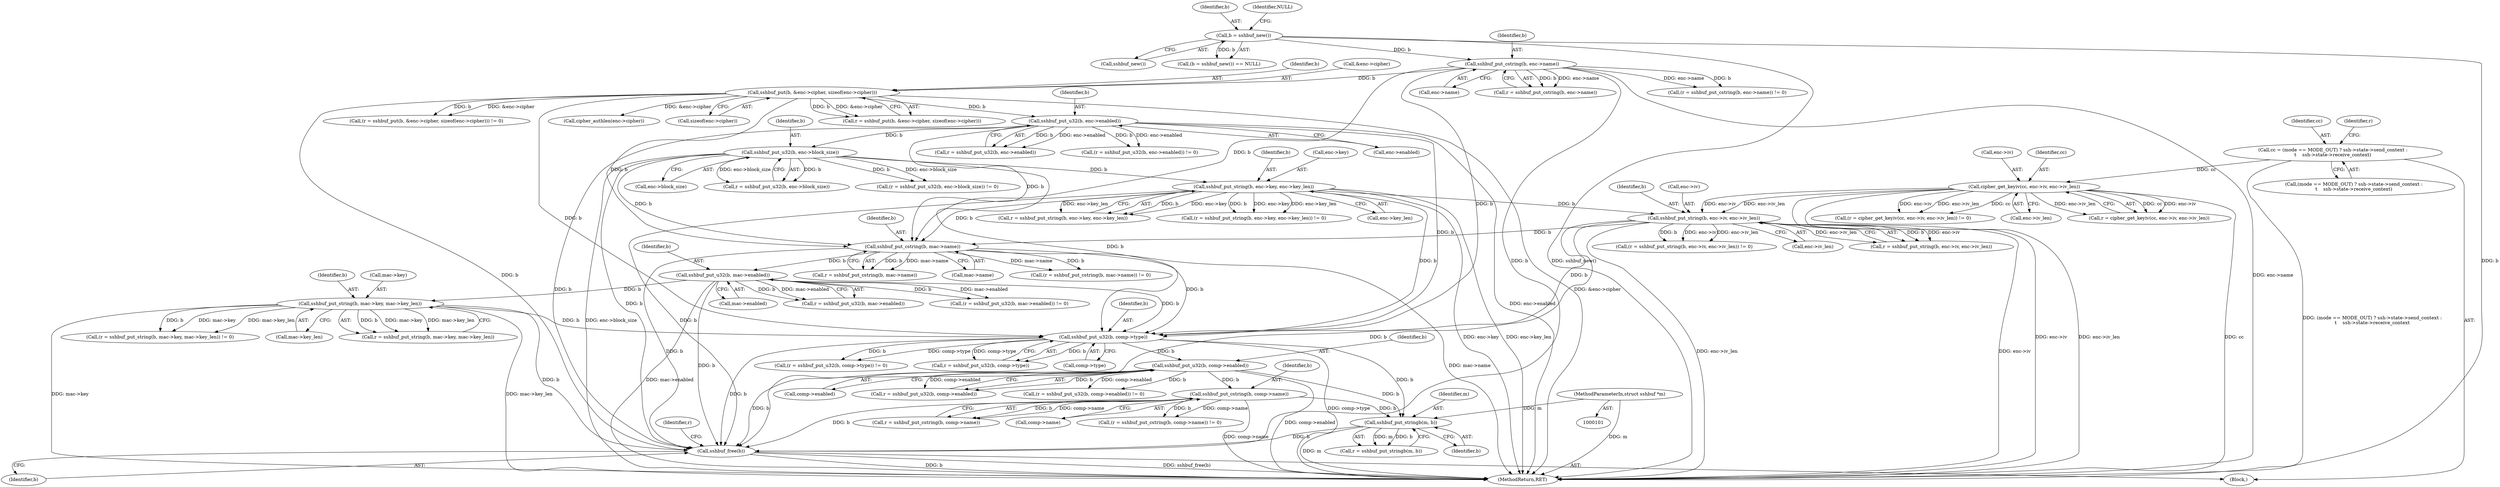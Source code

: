 digraph "1_src_3095060f479b86288e31c79ecbc5131a66bcd2f9_3@API" {
"1000335" [label="(Call,sshbuf_free(b))"];
"1000224" [label="(Call,sshbuf_put_u32(b, enc->block_size))"];
"1000214" [label="(Call,sshbuf_put_u32(b, enc->enabled))"];
"1000199" [label="(Call,sshbuf_put(b, &enc->cipher, sizeof(enc->cipher)))"];
"1000189" [label="(Call,sshbuf_put_cstring(b, enc->name))"];
"1000178" [label="(Call,b = sshbuf_new())"];
"1000331" [label="(Call,sshbuf_put_stringb(m, b))"];
"1000102" [label="(MethodParameterIn,struct sshbuf *m)"];
"1000303" [label="(Call,sshbuf_put_u32(b, comp->type))"];
"1000288" [label="(Call,sshbuf_put_string(b, mac->key, mac->key_len))"];
"1000279" [label="(Call,sshbuf_put_u32(b, mac->enabled))"];
"1000269" [label="(Call,sshbuf_put_cstring(b, mac->name))"];
"1000246" [label="(Call,sshbuf_put_string(b, enc->iv, enc->iv_len))"];
"1000234" [label="(Call,sshbuf_put_string(b, enc->key, enc->key_len))"];
"1000165" [label="(Call,cipher_get_keyiv(cc, enc->iv, enc->iv_len))"];
"1000145" [label="(Call,cc = (mode == MODE_OUT) ? ssh->state->send_context :\n\t    ssh->state->receive_context)"];
"1000322" [label="(Call,sshbuf_put_cstring(b, comp->name))"];
"1000313" [label="(Call,sshbuf_put_u32(b, comp->enabled))"];
"1000243" [label="(Call,(r = sshbuf_put_string(b, enc->iv, enc->iv_len)) != 0)"];
"1000315" [label="(Call,comp->enabled)"];
"1000258" [label="(Call,cipher_authlen(enc->cipher))"];
"1000311" [label="(Call,r = sshbuf_put_u32(b, comp->enabled))"];
"1000314" [label="(Identifier,b)"];
"1000186" [label="(Call,(r = sshbuf_put_cstring(b, enc->name)) != 0)"];
"1000232" [label="(Call,r = sshbuf_put_string(b, enc->key, enc->key_len))"];
"1000212" [label="(Call,r = sshbuf_put_u32(b, enc->enabled))"];
"1000270" [label="(Identifier,b)"];
"1000301" [label="(Call,r = sshbuf_put_u32(b, comp->type))"];
"1000277" [label="(Call,r = sshbuf_put_u32(b, mac->enabled))"];
"1000290" [label="(Call,mac->key)"];
"1000271" [label="(Call,mac->name)"];
"1000211" [label="(Call,(r = sshbuf_put_u32(b, enc->enabled)) != 0)"];
"1000146" [label="(Identifier,cc)"];
"1000178" [label="(Call,b = sshbuf_new())"];
"1000162" [label="(Call,(r = cipher_get_keyiv(cc, enc->iv, enc->iv_len)) != 0)"];
"1000304" [label="(Identifier,b)"];
"1000179" [label="(Identifier,b)"];
"1000313" [label="(Call,sshbuf_put_u32(b, comp->enabled))"];
"1000170" [label="(Call,enc->iv_len)"];
"1000145" [label="(Call,cc = (mode == MODE_OUT) ? ssh->state->send_context :\n\t    ssh->state->receive_context)"];
"1000234" [label="(Call,sshbuf_put_string(b, enc->key, enc->key_len))"];
"1000236" [label="(Call,enc->key)"];
"1000319" [label="(Call,(r = sshbuf_put_cstring(b, comp->name)) != 0)"];
"1000247" [label="(Identifier,b)"];
"1000335" [label="(Call,sshbuf_free(b))"];
"1000177" [label="(Call,(b = sshbuf_new()) == NULL)"];
"1000331" [label="(Call,sshbuf_put_stringb(m, b))"];
"1000167" [label="(Call,enc->iv)"];
"1000215" [label="(Identifier,b)"];
"1000205" [label="(Call,sizeof(enc->cipher))"];
"1000248" [label="(Call,enc->iv)"];
"1000323" [label="(Identifier,b)"];
"1000189" [label="(Call,sshbuf_put_cstring(b, enc->name))"];
"1000251" [label="(Call,enc->iv_len)"];
"1000164" [label="(Identifier,r)"];
"1000216" [label="(Call,enc->enabled)"];
"1000200" [label="(Identifier,b)"];
"1000102" [label="(MethodParameterIn,struct sshbuf *m)"];
"1000244" [label="(Call,r = sshbuf_put_string(b, enc->iv, enc->iv_len))"];
"1000226" [label="(Call,enc->block_size)"];
"1000288" [label="(Call,sshbuf_put_string(b, mac->key, mac->key_len))"];
"1000231" [label="(Call,(r = sshbuf_put_string(b, enc->key, enc->key_len)) != 0)"];
"1000310" [label="(Call,(r = sshbuf_put_u32(b, comp->enabled)) != 0)"];
"1000285" [label="(Call,(r = sshbuf_put_string(b, mac->key, mac->key_len)) != 0)"];
"1000279" [label="(Call,sshbuf_put_u32(b, mac->enabled))"];
"1000224" [label="(Call,sshbuf_put_u32(b, enc->block_size))"];
"1000281" [label="(Call,mac->enabled)"];
"1000222" [label="(Call,r = sshbuf_put_u32(b, enc->block_size))"];
"1000303" [label="(Call,sshbuf_put_u32(b, comp->type))"];
"1000305" [label="(Call,comp->type)"];
"1000190" [label="(Identifier,b)"];
"1000147" [label="(Call,(mode == MODE_OUT) ? ssh->state->send_context :\n\t    ssh->state->receive_context)"];
"1000289" [label="(Identifier,b)"];
"1000320" [label="(Call,r = sshbuf_put_cstring(b, comp->name))"];
"1000300" [label="(Call,(r = sshbuf_put_u32(b, comp->type)) != 0)"];
"1000269" [label="(Call,sshbuf_put_cstring(b, mac->name))"];
"1000329" [label="(Call,r = sshbuf_put_stringb(m, b))"];
"1000338" [label="(Identifier,r)"];
"1000280" [label="(Identifier,b)"];
"1000276" [label="(Call,(r = sshbuf_put_u32(b, mac->enabled)) != 0)"];
"1000105" [label="(Block,)"];
"1000336" [label="(Identifier,b)"];
"1000324" [label="(Call,comp->name)"];
"1000197" [label="(Call,r = sshbuf_put(b, &enc->cipher, sizeof(enc->cipher)))"];
"1000166" [label="(Identifier,cc)"];
"1000196" [label="(Call,(r = sshbuf_put(b, &enc->cipher, sizeof(enc->cipher))) != 0)"];
"1000221" [label="(Call,(r = sshbuf_put_u32(b, enc->block_size)) != 0)"];
"1000246" [label="(Call,sshbuf_put_string(b, enc->iv, enc->iv_len))"];
"1000267" [label="(Call,r = sshbuf_put_cstring(b, mac->name))"];
"1000191" [label="(Call,enc->name)"];
"1000332" [label="(Identifier,m)"];
"1000180" [label="(Call,sshbuf_new())"];
"1000225" [label="(Identifier,b)"];
"1000165" [label="(Call,cipher_get_keyiv(cc, enc->iv, enc->iv_len))"];
"1000286" [label="(Call,r = sshbuf_put_string(b, mac->key, mac->key_len))"];
"1000214" [label="(Call,sshbuf_put_u32(b, enc->enabled))"];
"1000266" [label="(Call,(r = sshbuf_put_cstring(b, mac->name)) != 0)"];
"1000187" [label="(Call,r = sshbuf_put_cstring(b, enc->name))"];
"1000293" [label="(Call,mac->key_len)"];
"1000322" [label="(Call,sshbuf_put_cstring(b, comp->name))"];
"1000235" [label="(Identifier,b)"];
"1000163" [label="(Call,r = cipher_get_keyiv(cc, enc->iv, enc->iv_len))"];
"1000201" [label="(Call,&enc->cipher)"];
"1000333" [label="(Identifier,b)"];
"1000339" [label="(MethodReturn,RET)"];
"1000199" [label="(Call,sshbuf_put(b, &enc->cipher, sizeof(enc->cipher)))"];
"1000239" [label="(Call,enc->key_len)"];
"1000181" [label="(Identifier,NULL)"];
"1000335" -> "1000105"  [label="AST: "];
"1000335" -> "1000336"  [label="CFG: "];
"1000336" -> "1000335"  [label="AST: "];
"1000338" -> "1000335"  [label="CFG: "];
"1000335" -> "1000339"  [label="DDG: b"];
"1000335" -> "1000339"  [label="DDG: sshbuf_free(b)"];
"1000224" -> "1000335"  [label="DDG: b"];
"1000331" -> "1000335"  [label="DDG: b"];
"1000199" -> "1000335"  [label="DDG: b"];
"1000288" -> "1000335"  [label="DDG: b"];
"1000313" -> "1000335"  [label="DDG: b"];
"1000246" -> "1000335"  [label="DDG: b"];
"1000234" -> "1000335"  [label="DDG: b"];
"1000279" -> "1000335"  [label="DDG: b"];
"1000189" -> "1000335"  [label="DDG: b"];
"1000303" -> "1000335"  [label="DDG: b"];
"1000214" -> "1000335"  [label="DDG: b"];
"1000322" -> "1000335"  [label="DDG: b"];
"1000269" -> "1000335"  [label="DDG: b"];
"1000224" -> "1000222"  [label="AST: "];
"1000224" -> "1000226"  [label="CFG: "];
"1000225" -> "1000224"  [label="AST: "];
"1000226" -> "1000224"  [label="AST: "];
"1000222" -> "1000224"  [label="CFG: "];
"1000224" -> "1000339"  [label="DDG: enc->block_size"];
"1000224" -> "1000221"  [label="DDG: b"];
"1000224" -> "1000221"  [label="DDG: enc->block_size"];
"1000224" -> "1000222"  [label="DDG: b"];
"1000224" -> "1000222"  [label="DDG: enc->block_size"];
"1000214" -> "1000224"  [label="DDG: b"];
"1000224" -> "1000234"  [label="DDG: b"];
"1000224" -> "1000269"  [label="DDG: b"];
"1000224" -> "1000303"  [label="DDG: b"];
"1000214" -> "1000212"  [label="AST: "];
"1000214" -> "1000216"  [label="CFG: "];
"1000215" -> "1000214"  [label="AST: "];
"1000216" -> "1000214"  [label="AST: "];
"1000212" -> "1000214"  [label="CFG: "];
"1000214" -> "1000339"  [label="DDG: enc->enabled"];
"1000214" -> "1000211"  [label="DDG: b"];
"1000214" -> "1000211"  [label="DDG: enc->enabled"];
"1000214" -> "1000212"  [label="DDG: b"];
"1000214" -> "1000212"  [label="DDG: enc->enabled"];
"1000199" -> "1000214"  [label="DDG: b"];
"1000214" -> "1000269"  [label="DDG: b"];
"1000214" -> "1000303"  [label="DDG: b"];
"1000199" -> "1000197"  [label="AST: "];
"1000199" -> "1000205"  [label="CFG: "];
"1000200" -> "1000199"  [label="AST: "];
"1000201" -> "1000199"  [label="AST: "];
"1000205" -> "1000199"  [label="AST: "];
"1000197" -> "1000199"  [label="CFG: "];
"1000199" -> "1000339"  [label="DDG: &enc->cipher"];
"1000199" -> "1000196"  [label="DDG: b"];
"1000199" -> "1000196"  [label="DDG: &enc->cipher"];
"1000199" -> "1000197"  [label="DDG: b"];
"1000199" -> "1000197"  [label="DDG: &enc->cipher"];
"1000189" -> "1000199"  [label="DDG: b"];
"1000199" -> "1000258"  [label="DDG: &enc->cipher"];
"1000199" -> "1000269"  [label="DDG: b"];
"1000199" -> "1000303"  [label="DDG: b"];
"1000189" -> "1000187"  [label="AST: "];
"1000189" -> "1000191"  [label="CFG: "];
"1000190" -> "1000189"  [label="AST: "];
"1000191" -> "1000189"  [label="AST: "];
"1000187" -> "1000189"  [label="CFG: "];
"1000189" -> "1000339"  [label="DDG: enc->name"];
"1000189" -> "1000186"  [label="DDG: b"];
"1000189" -> "1000186"  [label="DDG: enc->name"];
"1000189" -> "1000187"  [label="DDG: b"];
"1000189" -> "1000187"  [label="DDG: enc->name"];
"1000178" -> "1000189"  [label="DDG: b"];
"1000189" -> "1000269"  [label="DDG: b"];
"1000189" -> "1000303"  [label="DDG: b"];
"1000178" -> "1000177"  [label="AST: "];
"1000178" -> "1000180"  [label="CFG: "];
"1000179" -> "1000178"  [label="AST: "];
"1000180" -> "1000178"  [label="AST: "];
"1000181" -> "1000178"  [label="CFG: "];
"1000178" -> "1000339"  [label="DDG: b"];
"1000178" -> "1000339"  [label="DDG: sshbuf_new()"];
"1000178" -> "1000177"  [label="DDG: b"];
"1000331" -> "1000329"  [label="AST: "];
"1000331" -> "1000333"  [label="CFG: "];
"1000332" -> "1000331"  [label="AST: "];
"1000333" -> "1000331"  [label="AST: "];
"1000329" -> "1000331"  [label="CFG: "];
"1000331" -> "1000339"  [label="DDG: m"];
"1000331" -> "1000329"  [label="DDG: m"];
"1000331" -> "1000329"  [label="DDG: b"];
"1000102" -> "1000331"  [label="DDG: m"];
"1000303" -> "1000331"  [label="DDG: b"];
"1000322" -> "1000331"  [label="DDG: b"];
"1000313" -> "1000331"  [label="DDG: b"];
"1000102" -> "1000101"  [label="AST: "];
"1000102" -> "1000339"  [label="DDG: m"];
"1000303" -> "1000301"  [label="AST: "];
"1000303" -> "1000305"  [label="CFG: "];
"1000304" -> "1000303"  [label="AST: "];
"1000305" -> "1000303"  [label="AST: "];
"1000301" -> "1000303"  [label="CFG: "];
"1000303" -> "1000339"  [label="DDG: comp->type"];
"1000303" -> "1000300"  [label="DDG: b"];
"1000303" -> "1000300"  [label="DDG: comp->type"];
"1000303" -> "1000301"  [label="DDG: b"];
"1000303" -> "1000301"  [label="DDG: comp->type"];
"1000288" -> "1000303"  [label="DDG: b"];
"1000246" -> "1000303"  [label="DDG: b"];
"1000234" -> "1000303"  [label="DDG: b"];
"1000279" -> "1000303"  [label="DDG: b"];
"1000269" -> "1000303"  [label="DDG: b"];
"1000303" -> "1000313"  [label="DDG: b"];
"1000288" -> "1000286"  [label="AST: "];
"1000288" -> "1000293"  [label="CFG: "];
"1000289" -> "1000288"  [label="AST: "];
"1000290" -> "1000288"  [label="AST: "];
"1000293" -> "1000288"  [label="AST: "];
"1000286" -> "1000288"  [label="CFG: "];
"1000288" -> "1000339"  [label="DDG: mac->key"];
"1000288" -> "1000339"  [label="DDG: mac->key_len"];
"1000288" -> "1000285"  [label="DDG: b"];
"1000288" -> "1000285"  [label="DDG: mac->key"];
"1000288" -> "1000285"  [label="DDG: mac->key_len"];
"1000288" -> "1000286"  [label="DDG: b"];
"1000288" -> "1000286"  [label="DDG: mac->key"];
"1000288" -> "1000286"  [label="DDG: mac->key_len"];
"1000279" -> "1000288"  [label="DDG: b"];
"1000279" -> "1000277"  [label="AST: "];
"1000279" -> "1000281"  [label="CFG: "];
"1000280" -> "1000279"  [label="AST: "];
"1000281" -> "1000279"  [label="AST: "];
"1000277" -> "1000279"  [label="CFG: "];
"1000279" -> "1000339"  [label="DDG: mac->enabled"];
"1000279" -> "1000276"  [label="DDG: b"];
"1000279" -> "1000276"  [label="DDG: mac->enabled"];
"1000279" -> "1000277"  [label="DDG: b"];
"1000279" -> "1000277"  [label="DDG: mac->enabled"];
"1000269" -> "1000279"  [label="DDG: b"];
"1000269" -> "1000267"  [label="AST: "];
"1000269" -> "1000271"  [label="CFG: "];
"1000270" -> "1000269"  [label="AST: "];
"1000271" -> "1000269"  [label="AST: "];
"1000267" -> "1000269"  [label="CFG: "];
"1000269" -> "1000339"  [label="DDG: mac->name"];
"1000269" -> "1000266"  [label="DDG: b"];
"1000269" -> "1000266"  [label="DDG: mac->name"];
"1000269" -> "1000267"  [label="DDG: b"];
"1000269" -> "1000267"  [label="DDG: mac->name"];
"1000246" -> "1000269"  [label="DDG: b"];
"1000234" -> "1000269"  [label="DDG: b"];
"1000246" -> "1000244"  [label="AST: "];
"1000246" -> "1000251"  [label="CFG: "];
"1000247" -> "1000246"  [label="AST: "];
"1000248" -> "1000246"  [label="AST: "];
"1000251" -> "1000246"  [label="AST: "];
"1000244" -> "1000246"  [label="CFG: "];
"1000246" -> "1000339"  [label="DDG: enc->iv"];
"1000246" -> "1000339"  [label="DDG: enc->iv_len"];
"1000246" -> "1000243"  [label="DDG: b"];
"1000246" -> "1000243"  [label="DDG: enc->iv"];
"1000246" -> "1000243"  [label="DDG: enc->iv_len"];
"1000246" -> "1000244"  [label="DDG: b"];
"1000246" -> "1000244"  [label="DDG: enc->iv"];
"1000246" -> "1000244"  [label="DDG: enc->iv_len"];
"1000234" -> "1000246"  [label="DDG: b"];
"1000165" -> "1000246"  [label="DDG: enc->iv"];
"1000165" -> "1000246"  [label="DDG: enc->iv_len"];
"1000234" -> "1000232"  [label="AST: "];
"1000234" -> "1000239"  [label="CFG: "];
"1000235" -> "1000234"  [label="AST: "];
"1000236" -> "1000234"  [label="AST: "];
"1000239" -> "1000234"  [label="AST: "];
"1000232" -> "1000234"  [label="CFG: "];
"1000234" -> "1000339"  [label="DDG: enc->key"];
"1000234" -> "1000339"  [label="DDG: enc->key_len"];
"1000234" -> "1000231"  [label="DDG: b"];
"1000234" -> "1000231"  [label="DDG: enc->key"];
"1000234" -> "1000231"  [label="DDG: enc->key_len"];
"1000234" -> "1000232"  [label="DDG: b"];
"1000234" -> "1000232"  [label="DDG: enc->key"];
"1000234" -> "1000232"  [label="DDG: enc->key_len"];
"1000165" -> "1000163"  [label="AST: "];
"1000165" -> "1000170"  [label="CFG: "];
"1000166" -> "1000165"  [label="AST: "];
"1000167" -> "1000165"  [label="AST: "];
"1000170" -> "1000165"  [label="AST: "];
"1000163" -> "1000165"  [label="CFG: "];
"1000165" -> "1000339"  [label="DDG: cc"];
"1000165" -> "1000339"  [label="DDG: enc->iv"];
"1000165" -> "1000339"  [label="DDG: enc->iv_len"];
"1000165" -> "1000162"  [label="DDG: cc"];
"1000165" -> "1000162"  [label="DDG: enc->iv"];
"1000165" -> "1000162"  [label="DDG: enc->iv_len"];
"1000165" -> "1000163"  [label="DDG: cc"];
"1000165" -> "1000163"  [label="DDG: enc->iv"];
"1000165" -> "1000163"  [label="DDG: enc->iv_len"];
"1000145" -> "1000165"  [label="DDG: cc"];
"1000145" -> "1000105"  [label="AST: "];
"1000145" -> "1000147"  [label="CFG: "];
"1000146" -> "1000145"  [label="AST: "];
"1000147" -> "1000145"  [label="AST: "];
"1000164" -> "1000145"  [label="CFG: "];
"1000145" -> "1000339"  [label="DDG: (mode == MODE_OUT) ? ssh->state->send_context :\n\t    ssh->state->receive_context"];
"1000322" -> "1000320"  [label="AST: "];
"1000322" -> "1000324"  [label="CFG: "];
"1000323" -> "1000322"  [label="AST: "];
"1000324" -> "1000322"  [label="AST: "];
"1000320" -> "1000322"  [label="CFG: "];
"1000322" -> "1000339"  [label="DDG: comp->name"];
"1000322" -> "1000319"  [label="DDG: b"];
"1000322" -> "1000319"  [label="DDG: comp->name"];
"1000322" -> "1000320"  [label="DDG: b"];
"1000322" -> "1000320"  [label="DDG: comp->name"];
"1000313" -> "1000322"  [label="DDG: b"];
"1000313" -> "1000311"  [label="AST: "];
"1000313" -> "1000315"  [label="CFG: "];
"1000314" -> "1000313"  [label="AST: "];
"1000315" -> "1000313"  [label="AST: "];
"1000311" -> "1000313"  [label="CFG: "];
"1000313" -> "1000339"  [label="DDG: comp->enabled"];
"1000313" -> "1000310"  [label="DDG: b"];
"1000313" -> "1000310"  [label="DDG: comp->enabled"];
"1000313" -> "1000311"  [label="DDG: b"];
"1000313" -> "1000311"  [label="DDG: comp->enabled"];
}

